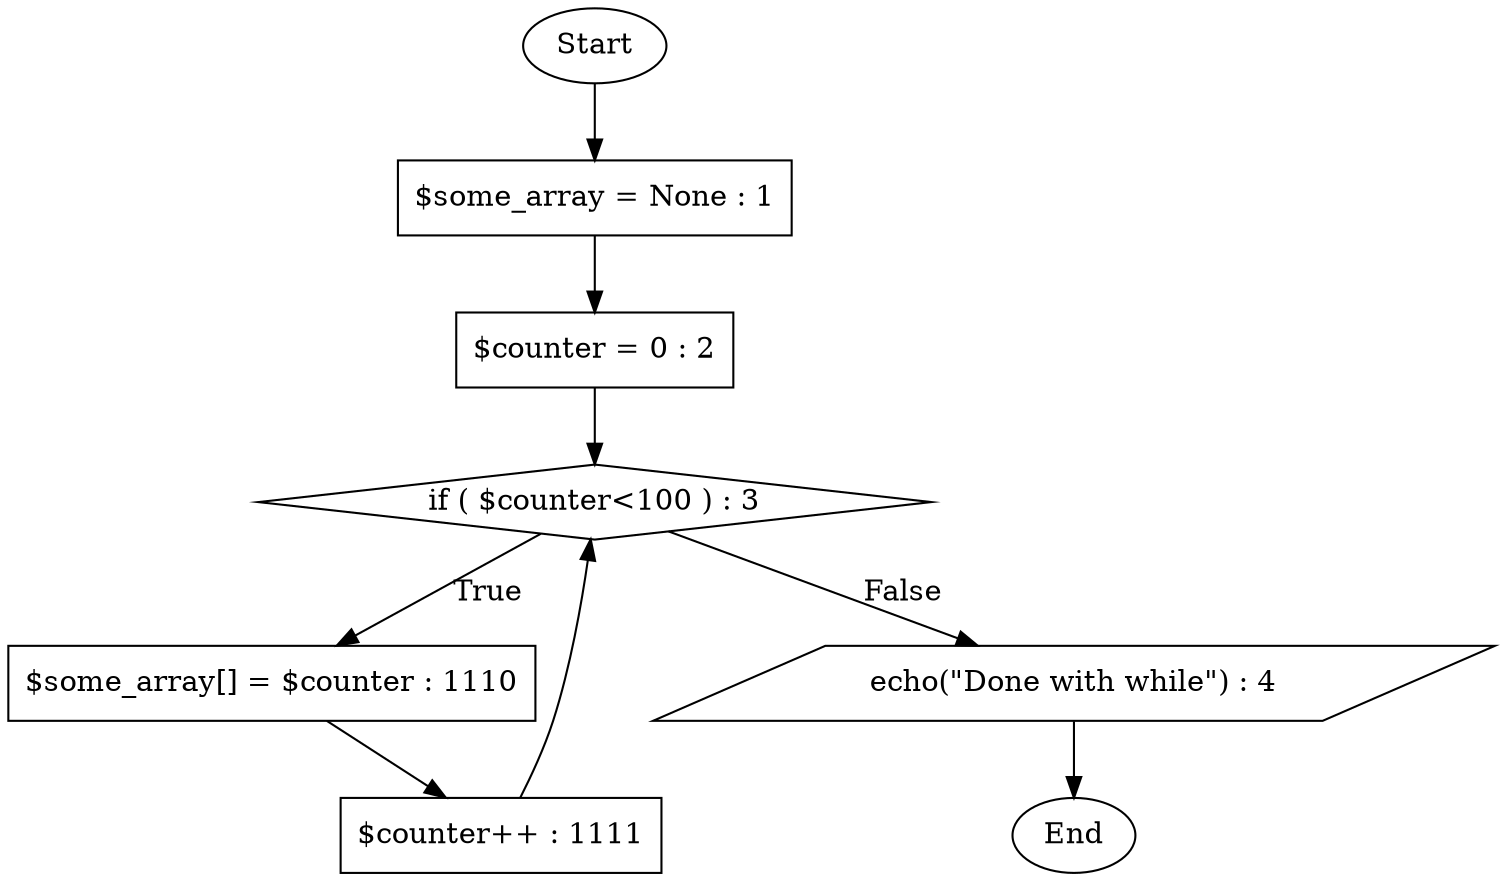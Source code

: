 strict digraph "" {
	graph [rankdir=TB];
	node [label="\N",
		shape=rectangle
	];
	0	 [label=Start,
		shape=ellipse];
	1	 [label="$some_array = None : 1"];
	0 -> 1;
	2	 [label="$counter = 0 : 2"];
	1 -> 2;
	3	 [label="if ( $counter<100 ) : 3",
		shape=diamond];
	2 -> 3;
	1110	 [label="$some_array[] = $counter : 1110"];
	3 -> 1110	 [label=True];
	4	 [label="echo(\"Done with while\") : 4",
		shape=parallelogram];
	3 -> 4	 [label=False];
	1111	 [label="$counter++ : 1111"];
	1110 -> 1111;
	1111 -> 3;
	End	 [shape=ellipse];
	4 -> End;
}
